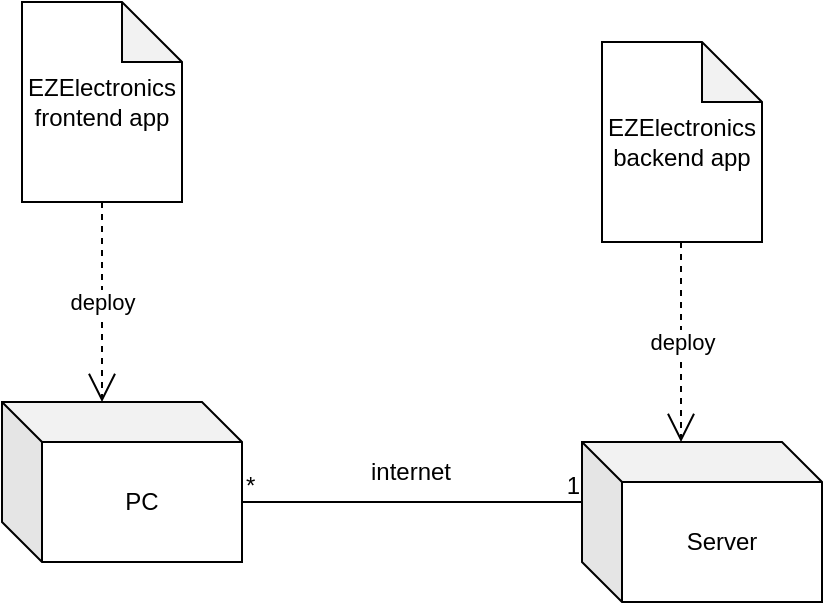 <mxfile version="24.2.5" type="device">
  <diagram id="-js7f0S7Zl7tN2MlfKmN" name="Page-1">
    <mxGraphModel dx="1802" dy="2051" grid="1" gridSize="10" guides="1" tooltips="1" connect="1" arrows="1" fold="1" page="1" pageScale="1" pageWidth="827" pageHeight="1169" math="0" shadow="0">
      <root>
        <mxCell id="0" />
        <mxCell id="1" parent="0" />
        <mxCell id="qXtcUMs4ax3A3u2KbZYl-3" value="PC" style="shape=cube;whiteSpace=wrap;html=1;boundedLbl=1;backgroundOutline=1;darkOpacity=0.05;darkOpacity2=0.1;" vertex="1" parent="1">
          <mxGeometry x="180" y="-470" width="120" height="80" as="geometry" />
        </mxCell>
        <mxCell id="qXtcUMs4ax3A3u2KbZYl-4" value="Server" style="shape=cube;whiteSpace=wrap;html=1;boundedLbl=1;backgroundOutline=1;darkOpacity=0.05;darkOpacity2=0.1;" vertex="1" parent="1">
          <mxGeometry x="470" y="-450" width="120" height="80" as="geometry" />
        </mxCell>
        <mxCell id="qXtcUMs4ax3A3u2KbZYl-8" value="EZElectronics backend app" style="shape=note;whiteSpace=wrap;html=1;backgroundOutline=1;darkOpacity=0.05;" vertex="1" parent="1">
          <mxGeometry x="480" y="-650" width="80" height="100" as="geometry" />
        </mxCell>
        <mxCell id="qXtcUMs4ax3A3u2KbZYl-9" value="EZElectronics frontend app" style="shape=note;whiteSpace=wrap;html=1;backgroundOutline=1;darkOpacity=0.05;" vertex="1" parent="1">
          <mxGeometry x="190" y="-670" width="80" height="100" as="geometry" />
        </mxCell>
        <mxCell id="qXtcUMs4ax3A3u2KbZYl-13" value="internet" style="text;html=1;align=center;verticalAlign=middle;resizable=0;points=[];autosize=1;strokeColor=none;fillColor=none;" vertex="1" parent="1">
          <mxGeometry x="354" y="-450" width="60" height="30" as="geometry" />
        </mxCell>
        <mxCell id="qXtcUMs4ax3A3u2KbZYl-16" value="deploy" style="endArrow=open;endSize=12;dashed=1;html=1;rounded=0;entryX=0;entryY=0;entryDx=50;entryDy=0;entryPerimeter=0;exitX=0.5;exitY=1;exitDx=0;exitDy=0;exitPerimeter=0;" edge="1" parent="1" source="qXtcUMs4ax3A3u2KbZYl-9" target="qXtcUMs4ax3A3u2KbZYl-3">
          <mxGeometry width="160" relative="1" as="geometry">
            <mxPoint x="210" y="-540" as="sourcePoint" />
            <mxPoint x="370" y="-540" as="targetPoint" />
          </mxGeometry>
        </mxCell>
        <mxCell id="qXtcUMs4ax3A3u2KbZYl-17" value="deploy" style="endArrow=open;endSize=12;dashed=1;html=1;rounded=0;entryX=0;entryY=0;entryDx=50;entryDy=0;entryPerimeter=0;exitX=0.5;exitY=1;exitDx=0;exitDy=0;exitPerimeter=0;" edge="1" parent="1">
          <mxGeometry width="160" relative="1" as="geometry">
            <mxPoint x="519.5" y="-550" as="sourcePoint" />
            <mxPoint x="519.5" y="-450" as="targetPoint" />
          </mxGeometry>
        </mxCell>
        <mxCell id="qXtcUMs4ax3A3u2KbZYl-21" value="" style="endArrow=none;html=1;rounded=0;entryX=0;entryY=0;entryDx=0;entryDy=30;entryPerimeter=0;exitX=0;exitY=0;exitDx=120;exitDy=50;exitPerimeter=0;" edge="1" parent="1" source="qXtcUMs4ax3A3u2KbZYl-3" target="qXtcUMs4ax3A3u2KbZYl-4">
          <mxGeometry relative="1" as="geometry">
            <mxPoint x="300" y="-410.5" as="sourcePoint" />
            <mxPoint x="460" y="-410.5" as="targetPoint" />
          </mxGeometry>
        </mxCell>
        <mxCell id="qXtcUMs4ax3A3u2KbZYl-22" value="*" style="resizable=0;html=1;whiteSpace=wrap;align=left;verticalAlign=bottom;" connectable="0" vertex="1" parent="qXtcUMs4ax3A3u2KbZYl-21">
          <mxGeometry x="-1" relative="1" as="geometry" />
        </mxCell>
        <mxCell id="qXtcUMs4ax3A3u2KbZYl-23" value="1" style="resizable=0;html=1;whiteSpace=wrap;align=right;verticalAlign=bottom;" connectable="0" vertex="1" parent="qXtcUMs4ax3A3u2KbZYl-21">
          <mxGeometry x="1" relative="1" as="geometry" />
        </mxCell>
      </root>
    </mxGraphModel>
  </diagram>
</mxfile>
